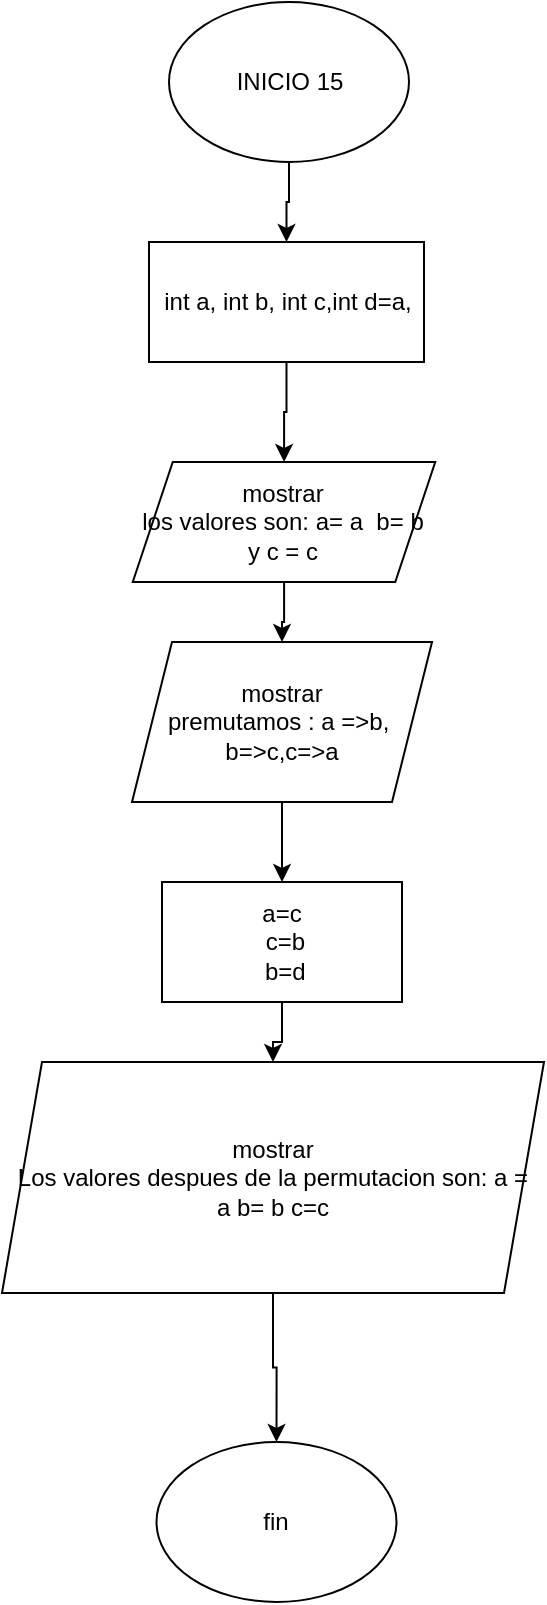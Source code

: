 <mxfile version="24.4.0" type="github">
  <diagram name="Página-1" id="dRENC_zRBWrSrOlwzqQq">
    <mxGraphModel dx="781" dy="-10778" grid="1" gridSize="10" guides="1" tooltips="1" connect="1" arrows="1" fold="1" page="1" pageScale="1" pageWidth="827" pageHeight="1169" math="0" shadow="0">
      <root>
        <mxCell id="0" />
        <mxCell id="1" parent="0" />
        <mxCell id="WiykAJ--mT6-iN4-QPUB-22" value="" style="edgeStyle=orthogonalEdgeStyle;rounded=0;orthogonalLoop=1;jettySize=auto;html=1;" edge="1" parent="1" source="WiykAJ--mT6-iN4-QPUB-23" target="WiykAJ--mT6-iN4-QPUB-25">
          <mxGeometry relative="1" as="geometry" />
        </mxCell>
        <mxCell id="WiykAJ--mT6-iN4-QPUB-23" value="INICIO 15" style="ellipse;whiteSpace=wrap;html=1;" vertex="1" parent="1">
          <mxGeometry x="312.5" y="11700" width="120" height="80" as="geometry" />
        </mxCell>
        <mxCell id="WiykAJ--mT6-iN4-QPUB-24" value="" style="edgeStyle=orthogonalEdgeStyle;rounded=0;orthogonalLoop=1;jettySize=auto;html=1;" edge="1" parent="1" source="WiykAJ--mT6-iN4-QPUB-25" target="WiykAJ--mT6-iN4-QPUB-27">
          <mxGeometry relative="1" as="geometry" />
        </mxCell>
        <mxCell id="WiykAJ--mT6-iN4-QPUB-25" value="int a, int b, int c,int d=a," style="whiteSpace=wrap;html=1;" vertex="1" parent="1">
          <mxGeometry x="302.5" y="11820" width="137.5" height="60" as="geometry" />
        </mxCell>
        <mxCell id="WiykAJ--mT6-iN4-QPUB-26" value="" style="edgeStyle=orthogonalEdgeStyle;rounded=0;orthogonalLoop=1;jettySize=auto;html=1;" edge="1" parent="1" source="WiykAJ--mT6-iN4-QPUB-27" target="WiykAJ--mT6-iN4-QPUB-29">
          <mxGeometry relative="1" as="geometry" />
        </mxCell>
        <mxCell id="WiykAJ--mT6-iN4-QPUB-27" value="mostrar&lt;div&gt;los valores son: a= a&amp;nbsp; b= b y c = c&lt;/div&gt;" style="shape=parallelogram;perimeter=parallelogramPerimeter;whiteSpace=wrap;html=1;fixedSize=1;" vertex="1" parent="1">
          <mxGeometry x="294.38" y="11930" width="151.25" height="60" as="geometry" />
        </mxCell>
        <mxCell id="WiykAJ--mT6-iN4-QPUB-28" value="" style="edgeStyle=orthogonalEdgeStyle;rounded=0;orthogonalLoop=1;jettySize=auto;html=1;" edge="1" parent="1" source="WiykAJ--mT6-iN4-QPUB-29" target="WiykAJ--mT6-iN4-QPUB-31">
          <mxGeometry relative="1" as="geometry" />
        </mxCell>
        <mxCell id="WiykAJ--mT6-iN4-QPUB-29" value="mostrar&lt;div&gt;premutamos : a =&amp;gt;b,&amp;nbsp;&lt;/div&gt;&lt;div&gt;b=&amp;gt;c,c=&amp;gt;a&lt;/div&gt;" style="shape=parallelogram;perimeter=parallelogramPerimeter;whiteSpace=wrap;html=1;fixedSize=1;" vertex="1" parent="1">
          <mxGeometry x="294" y="12020" width="150.01" height="80" as="geometry" />
        </mxCell>
        <mxCell id="WiykAJ--mT6-iN4-QPUB-30" value="" style="edgeStyle=orthogonalEdgeStyle;rounded=0;orthogonalLoop=1;jettySize=auto;html=1;" edge="1" parent="1" source="WiykAJ--mT6-iN4-QPUB-31" target="WiykAJ--mT6-iN4-QPUB-33">
          <mxGeometry relative="1" as="geometry" />
        </mxCell>
        <mxCell id="WiykAJ--mT6-iN4-QPUB-31" value="&lt;div&gt;a=c&lt;/div&gt;&lt;div&gt;&amp;nbsp;c=b&lt;/div&gt;&lt;div&gt;&amp;nbsp;b=d&lt;/div&gt;" style="whiteSpace=wrap;html=1;" vertex="1" parent="1">
          <mxGeometry x="309.005" y="12140" width="120" height="60" as="geometry" />
        </mxCell>
        <mxCell id="WiykAJ--mT6-iN4-QPUB-32" style="edgeStyle=orthogonalEdgeStyle;rounded=0;orthogonalLoop=1;jettySize=auto;html=1;entryX=0.5;entryY=0;entryDx=0;entryDy=0;" edge="1" parent="1" source="WiykAJ--mT6-iN4-QPUB-33" target="WiykAJ--mT6-iN4-QPUB-34">
          <mxGeometry relative="1" as="geometry" />
        </mxCell>
        <mxCell id="WiykAJ--mT6-iN4-QPUB-33" value="mostrar&lt;div&gt;Los valores despues de la permutacion son: a =&lt;br&gt;&lt;/div&gt;&lt;div&gt;a b= b c=c&lt;/div&gt;" style="shape=parallelogram;perimeter=parallelogramPerimeter;whiteSpace=wrap;html=1;fixedSize=1;" vertex="1" parent="1">
          <mxGeometry x="229" y="12230" width="271" height="115.5" as="geometry" />
        </mxCell>
        <mxCell id="WiykAJ--mT6-iN4-QPUB-34" value="fin" style="ellipse;whiteSpace=wrap;html=1;" vertex="1" parent="1">
          <mxGeometry x="306.25" y="12420" width="120" height="80" as="geometry" />
        </mxCell>
      </root>
    </mxGraphModel>
  </diagram>
</mxfile>
